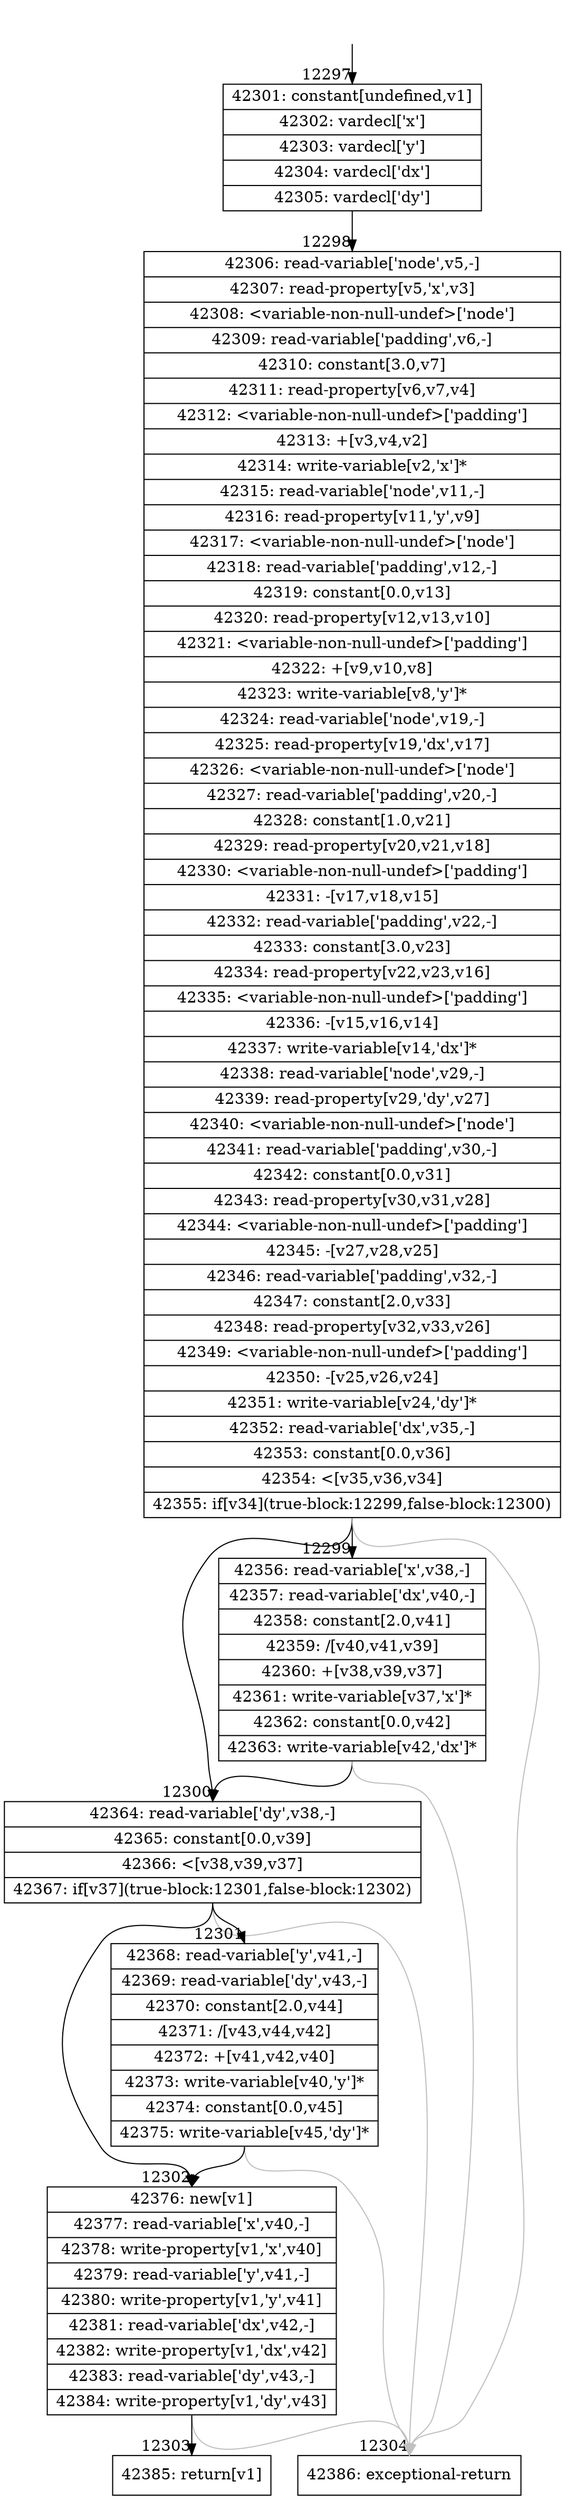 digraph {
rankdir="TD"
BB_entry1131[shape=none,label=""];
BB_entry1131 -> BB12297 [tailport=s, headport=n, headlabel="    12297"]
BB12297 [shape=record label="{42301: constant[undefined,v1]|42302: vardecl['x']|42303: vardecl['y']|42304: vardecl['dx']|42305: vardecl['dy']}" ] 
BB12297 -> BB12298 [tailport=s, headport=n, headlabel="      12298"]
BB12298 [shape=record label="{42306: read-variable['node',v5,-]|42307: read-property[v5,'x',v3]|42308: \<variable-non-null-undef\>['node']|42309: read-variable['padding',v6,-]|42310: constant[3.0,v7]|42311: read-property[v6,v7,v4]|42312: \<variable-non-null-undef\>['padding']|42313: +[v3,v4,v2]|42314: write-variable[v2,'x']*|42315: read-variable['node',v11,-]|42316: read-property[v11,'y',v9]|42317: \<variable-non-null-undef\>['node']|42318: read-variable['padding',v12,-]|42319: constant[0.0,v13]|42320: read-property[v12,v13,v10]|42321: \<variable-non-null-undef\>['padding']|42322: +[v9,v10,v8]|42323: write-variable[v8,'y']*|42324: read-variable['node',v19,-]|42325: read-property[v19,'dx',v17]|42326: \<variable-non-null-undef\>['node']|42327: read-variable['padding',v20,-]|42328: constant[1.0,v21]|42329: read-property[v20,v21,v18]|42330: \<variable-non-null-undef\>['padding']|42331: -[v17,v18,v15]|42332: read-variable['padding',v22,-]|42333: constant[3.0,v23]|42334: read-property[v22,v23,v16]|42335: \<variable-non-null-undef\>['padding']|42336: -[v15,v16,v14]|42337: write-variable[v14,'dx']*|42338: read-variable['node',v29,-]|42339: read-property[v29,'dy',v27]|42340: \<variable-non-null-undef\>['node']|42341: read-variable['padding',v30,-]|42342: constant[0.0,v31]|42343: read-property[v30,v31,v28]|42344: \<variable-non-null-undef\>['padding']|42345: -[v27,v28,v25]|42346: read-variable['padding',v32,-]|42347: constant[2.0,v33]|42348: read-property[v32,v33,v26]|42349: \<variable-non-null-undef\>['padding']|42350: -[v25,v26,v24]|42351: write-variable[v24,'dy']*|42352: read-variable['dx',v35,-]|42353: constant[0.0,v36]|42354: \<[v35,v36,v34]|42355: if[v34](true-block:12299,false-block:12300)}" ] 
BB12298 -> BB12299 [tailport=s, headport=n, headlabel="      12299"]
BB12298 -> BB12300 [tailport=s, headport=n, headlabel="      12300"]
BB12298 -> BB12304 [tailport=s, headport=n, color=gray, headlabel="      12304"]
BB12299 [shape=record label="{42356: read-variable['x',v38,-]|42357: read-variable['dx',v40,-]|42358: constant[2.0,v41]|42359: /[v40,v41,v39]|42360: +[v38,v39,v37]|42361: write-variable[v37,'x']*|42362: constant[0.0,v42]|42363: write-variable[v42,'dx']*}" ] 
BB12299 -> BB12300 [tailport=s, headport=n]
BB12299 -> BB12304 [tailport=s, headport=n, color=gray]
BB12300 [shape=record label="{42364: read-variable['dy',v38,-]|42365: constant[0.0,v39]|42366: \<[v38,v39,v37]|42367: if[v37](true-block:12301,false-block:12302)}" ] 
BB12300 -> BB12301 [tailport=s, headport=n, headlabel="      12301"]
BB12300 -> BB12302 [tailport=s, headport=n, headlabel="      12302"]
BB12300 -> BB12304 [tailport=s, headport=n, color=gray]
BB12301 [shape=record label="{42368: read-variable['y',v41,-]|42369: read-variable['dy',v43,-]|42370: constant[2.0,v44]|42371: /[v43,v44,v42]|42372: +[v41,v42,v40]|42373: write-variable[v40,'y']*|42374: constant[0.0,v45]|42375: write-variable[v45,'dy']*}" ] 
BB12301 -> BB12302 [tailport=s, headport=n]
BB12301 -> BB12304 [tailport=s, headport=n, color=gray]
BB12302 [shape=record label="{42376: new[v1]|42377: read-variable['x',v40,-]|42378: write-property[v1,'x',v40]|42379: read-variable['y',v41,-]|42380: write-property[v1,'y',v41]|42381: read-variable['dx',v42,-]|42382: write-property[v1,'dx',v42]|42383: read-variable['dy',v43,-]|42384: write-property[v1,'dy',v43]}" ] 
BB12302 -> BB12303 [tailport=s, headport=n, headlabel="      12303"]
BB12302 -> BB12304 [tailport=s, headport=n, color=gray]
BB12303 [shape=record label="{42385: return[v1]}" ] 
BB12304 [shape=record label="{42386: exceptional-return}" ] 
//#$~ 7392
}
